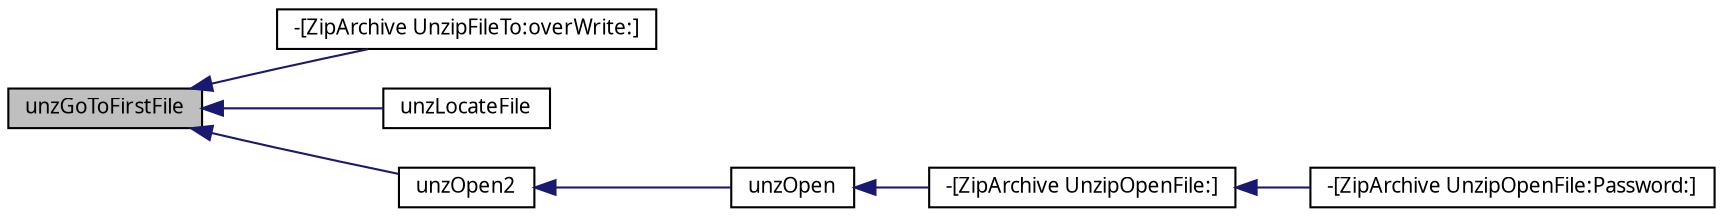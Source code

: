 digraph G
{
  edge [fontname="FreeSans.ttf",fontsize="10",labelfontname="FreeSans.ttf",labelfontsize="10"];
  node [fontname="FreeSans.ttf",fontsize="10",shape=record];
  rankdir=LR;
  Node1 [label="unzGoToFirstFile",height=0.2,width=0.4,color="black", fillcolor="grey75", style="filled" fontcolor="black"];
  Node1 -> Node2 [dir=back,color="midnightblue",fontsize="10",style="solid",fontname="FreeSans.ttf"];
  Node2 [label="-[ZipArchive UnzipFileTo:overWrite:]",height=0.2,width=0.4,color="black", fillcolor="white", style="filled",URL="$interface_zip_archive.html#ad79876ed74b33c3878575e223b7dcd92"];
  Node1 -> Node3 [dir=back,color="midnightblue",fontsize="10",style="solid",fontname="FreeSans.ttf"];
  Node3 [label="unzLocateFile",height=0.2,width=0.4,color="black", fillcolor="white", style="filled",URL="$unzip_8c.html#a22730edef5a8a98b367bb30a0d619608"];
  Node1 -> Node4 [dir=back,color="midnightblue",fontsize="10",style="solid",fontname="FreeSans.ttf"];
  Node4 [label="unzOpen2",height=0.2,width=0.4,color="black", fillcolor="white", style="filled",URL="$unzip_8c.html#a899fa69e894354e48aab8869e13fd396"];
  Node4 -> Node5 [dir=back,color="midnightblue",fontsize="10",style="solid",fontname="FreeSans.ttf"];
  Node5 [label="unzOpen",height=0.2,width=0.4,color="black", fillcolor="white", style="filled",URL="$unzip_8c.html#a614a4ee72e9055e5657d28487c2a7936"];
  Node5 -> Node6 [dir=back,color="midnightblue",fontsize="10",style="solid",fontname="FreeSans.ttf"];
  Node6 [label="-[ZipArchive UnzipOpenFile:]",height=0.2,width=0.4,color="black", fillcolor="white", style="filled",URL="$interface_zip_archive.html#aa4f284add191dc8f72575e393ff27c20"];
  Node6 -> Node7 [dir=back,color="midnightblue",fontsize="10",style="solid",fontname="FreeSans.ttf"];
  Node7 [label="-[ZipArchive UnzipOpenFile:Password:]",height=0.2,width=0.4,color="black", fillcolor="white", style="filled",URL="$interface_zip_archive.html#a0e1d98b7cbb21c7282009fb461a72122"];
}
